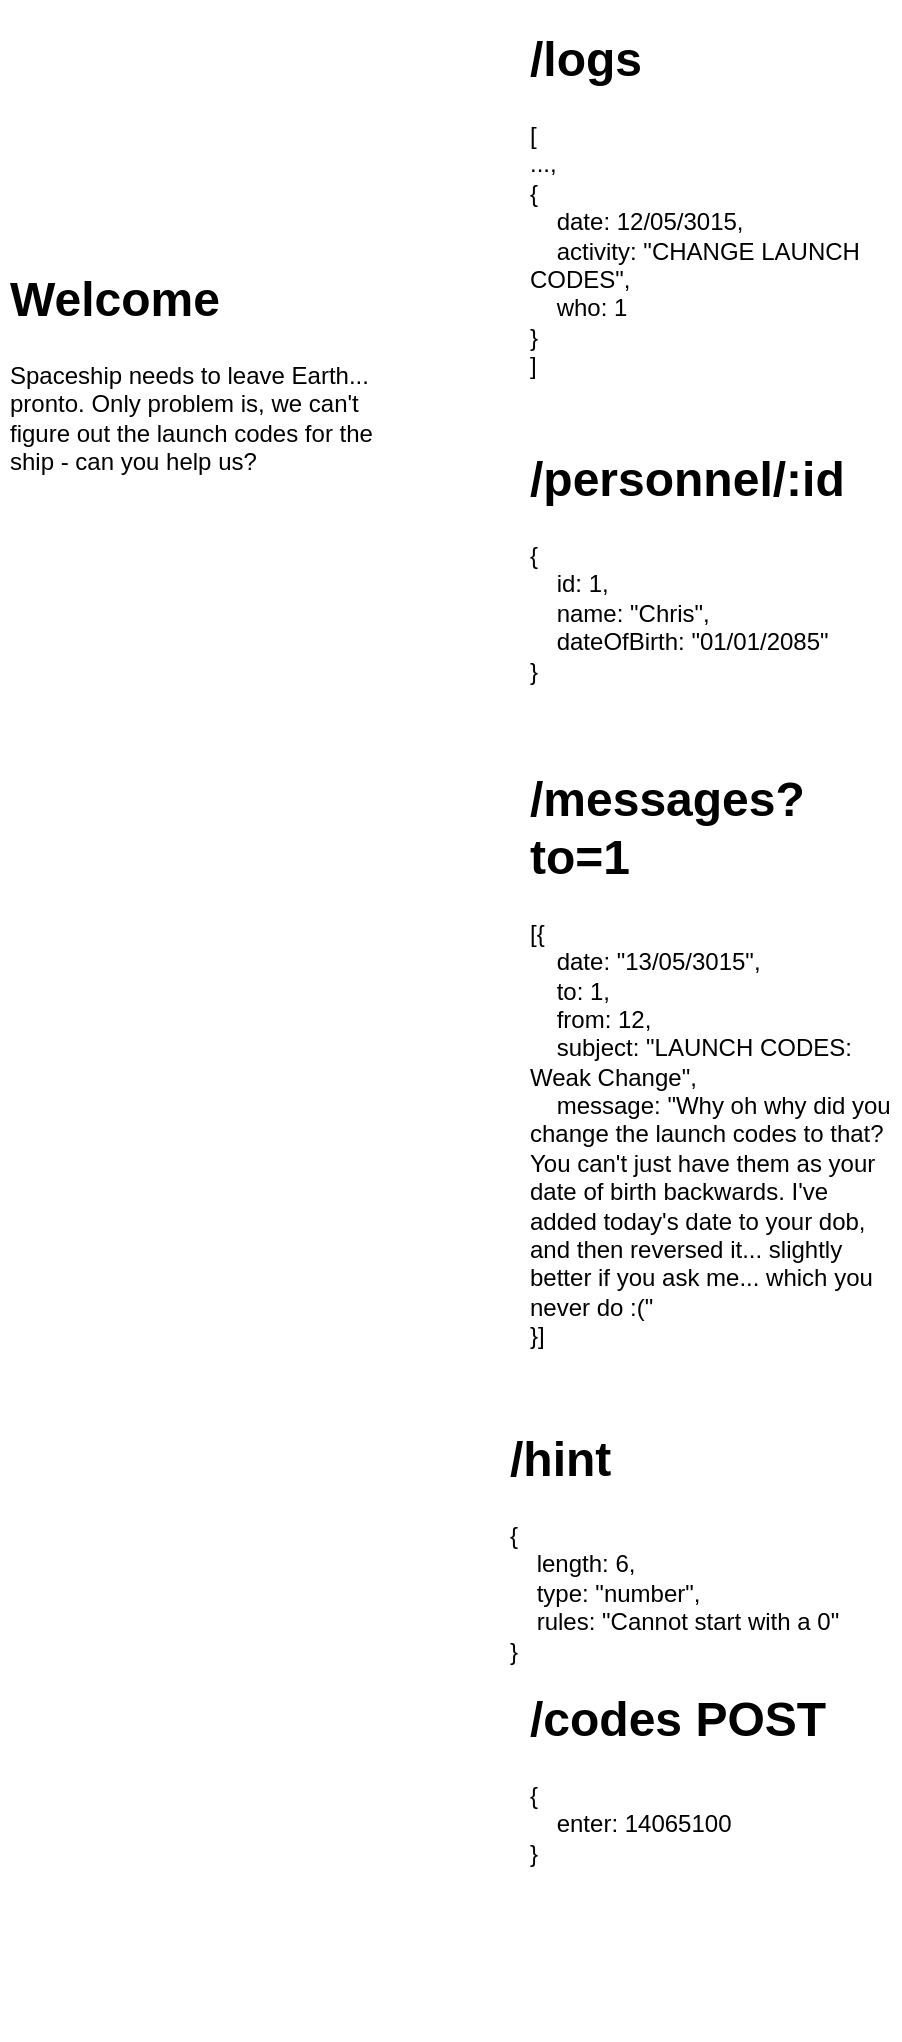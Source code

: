<mxfile>
    <diagram id="h61ItQZrIjBmcH0dazHC" name="Page-1">
        <mxGraphModel dx="240" dy="335" grid="1" gridSize="10" guides="1" tooltips="1" connect="1" arrows="1" fold="1" page="1" pageScale="1" pageWidth="827" pageHeight="1169" math="0" shadow="0">
            <root>
                <mxCell id="0"/>
                <mxCell id="1" parent="0"/>
                <mxCell id="2" value="&lt;h1&gt;Welcome&lt;/h1&gt;&lt;p&gt;Spaceship needs to leave Earth... pronto. Only problem is, we can't figure out the launch codes for the ship - can you help us?&lt;/p&gt;" style="text;html=1;strokeColor=none;fillColor=none;spacing=5;spacingTop=-20;whiteSpace=wrap;overflow=hidden;rounded=0;" parent="1" vertex="1">
                    <mxGeometry x="30" y="130" width="190" height="120" as="geometry"/>
                </mxCell>
                <mxCell id="3" value="&lt;h1&gt;/logs&lt;/h1&gt;&lt;p&gt;[&lt;br&gt;...,&lt;br&gt;{&lt;br&gt;&amp;nbsp; &amp;nbsp; date: 12/05/3015,&lt;br&gt;&amp;nbsp; &amp;nbsp; activity: &quot;CHANGE LAUNCH CODES&quot;,&lt;br&gt;&amp;nbsp; &amp;nbsp; who: 1&lt;br&gt;}&lt;br&gt;]&lt;/p&gt;" style="text;html=1;strokeColor=none;fillColor=none;spacing=5;spacingTop=-20;whiteSpace=wrap;overflow=hidden;rounded=0;" parent="1" vertex="1">
                    <mxGeometry x="290" y="10" width="190" height="180" as="geometry"/>
                </mxCell>
                <mxCell id="4" value="&lt;h1&gt;/personnel/:id&lt;/h1&gt;&lt;p&gt;{&lt;br&gt;&amp;nbsp; &amp;nbsp; id: 1,&lt;br&gt;&amp;nbsp; &amp;nbsp; name: &quot;Chris&quot;,&lt;br&gt;&amp;nbsp; &amp;nbsp; dateOfBirth: &quot;01/01/2085&quot;&lt;br&gt;}&lt;/p&gt;" style="text;html=1;strokeColor=none;fillColor=none;spacing=5;spacingTop=-20;whiteSpace=wrap;overflow=hidden;rounded=0;" parent="1" vertex="1">
                    <mxGeometry x="290" y="220" width="190" height="180" as="geometry"/>
                </mxCell>
                <mxCell id="5" value="&lt;h1&gt;/messages?to=1&lt;/h1&gt;&lt;p&gt;[{&lt;br&gt;&amp;nbsp; &amp;nbsp; date: &quot;13/05/3015&quot;,&lt;br&gt;&amp;nbsp; &amp;nbsp; to: 1,&lt;br&gt;&amp;nbsp; &amp;nbsp; from: 12,&lt;br&gt;&amp;nbsp; &amp;nbsp; subject: &quot;LAUNCH CODES: Weak Change&quot;,&lt;br&gt;&amp;nbsp; &amp;nbsp; message: &quot;Why oh why did you change the launch codes to that? You can't just have them as your date of birth backwards. I've added today's date to your dob, and then reversed it... slightly better if you ask me... which you never do :(&quot;&lt;br&gt;}]&lt;/p&gt;" style="text;html=1;strokeColor=none;fillColor=none;spacing=5;spacingTop=-20;whiteSpace=wrap;overflow=hidden;rounded=0;" parent="1" vertex="1">
                    <mxGeometry x="290" y="380" width="190" height="310" as="geometry"/>
                </mxCell>
                <mxCell id="6" value="&lt;h1&gt;/hint&lt;/h1&gt;&lt;p&gt;{&lt;br&gt;&amp;nbsp; &amp;nbsp; length: 6,&lt;br&gt;&amp;nbsp; &amp;nbsp; type: &quot;number&quot;,&lt;br&gt;&amp;nbsp; &amp;nbsp; rules: &quot;Cannot start with a 0&quot;&lt;br&gt;}&lt;/p&gt;" style="text;html=1;strokeColor=none;fillColor=none;spacing=5;spacingTop=-20;whiteSpace=wrap;overflow=hidden;rounded=0;" parent="1" vertex="1">
                    <mxGeometry x="280" y="710" width="190" height="310" as="geometry"/>
                </mxCell>
                <mxCell id="7" value="&lt;h1&gt;/codes POST&lt;/h1&gt;&lt;p&gt;{&lt;br&gt;&amp;nbsp; &amp;nbsp; enter: 14065100&lt;br&gt;}&lt;/p&gt;" style="text;html=1;strokeColor=none;fillColor=none;spacing=5;spacingTop=-20;whiteSpace=wrap;overflow=hidden;rounded=0;" parent="1" vertex="1">
                    <mxGeometry x="290" y="840" width="190" height="120" as="geometry"/>
                </mxCell>
            </root>
        </mxGraphModel>
    </diagram>
</mxfile>